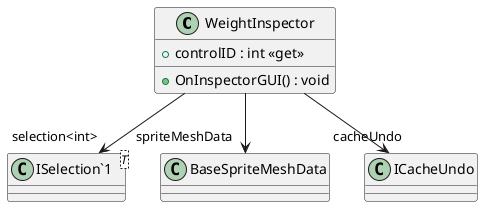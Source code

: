 @startuml
class WeightInspector {
    + controlID : int <<get>>
    + OnInspectorGUI() : void
}
class "ISelection`1"<T> {
}
WeightInspector --> "spriteMeshData" BaseSpriteMeshData
WeightInspector --> "cacheUndo" ICacheUndo
WeightInspector --> "selection<int>" "ISelection`1"
@enduml
